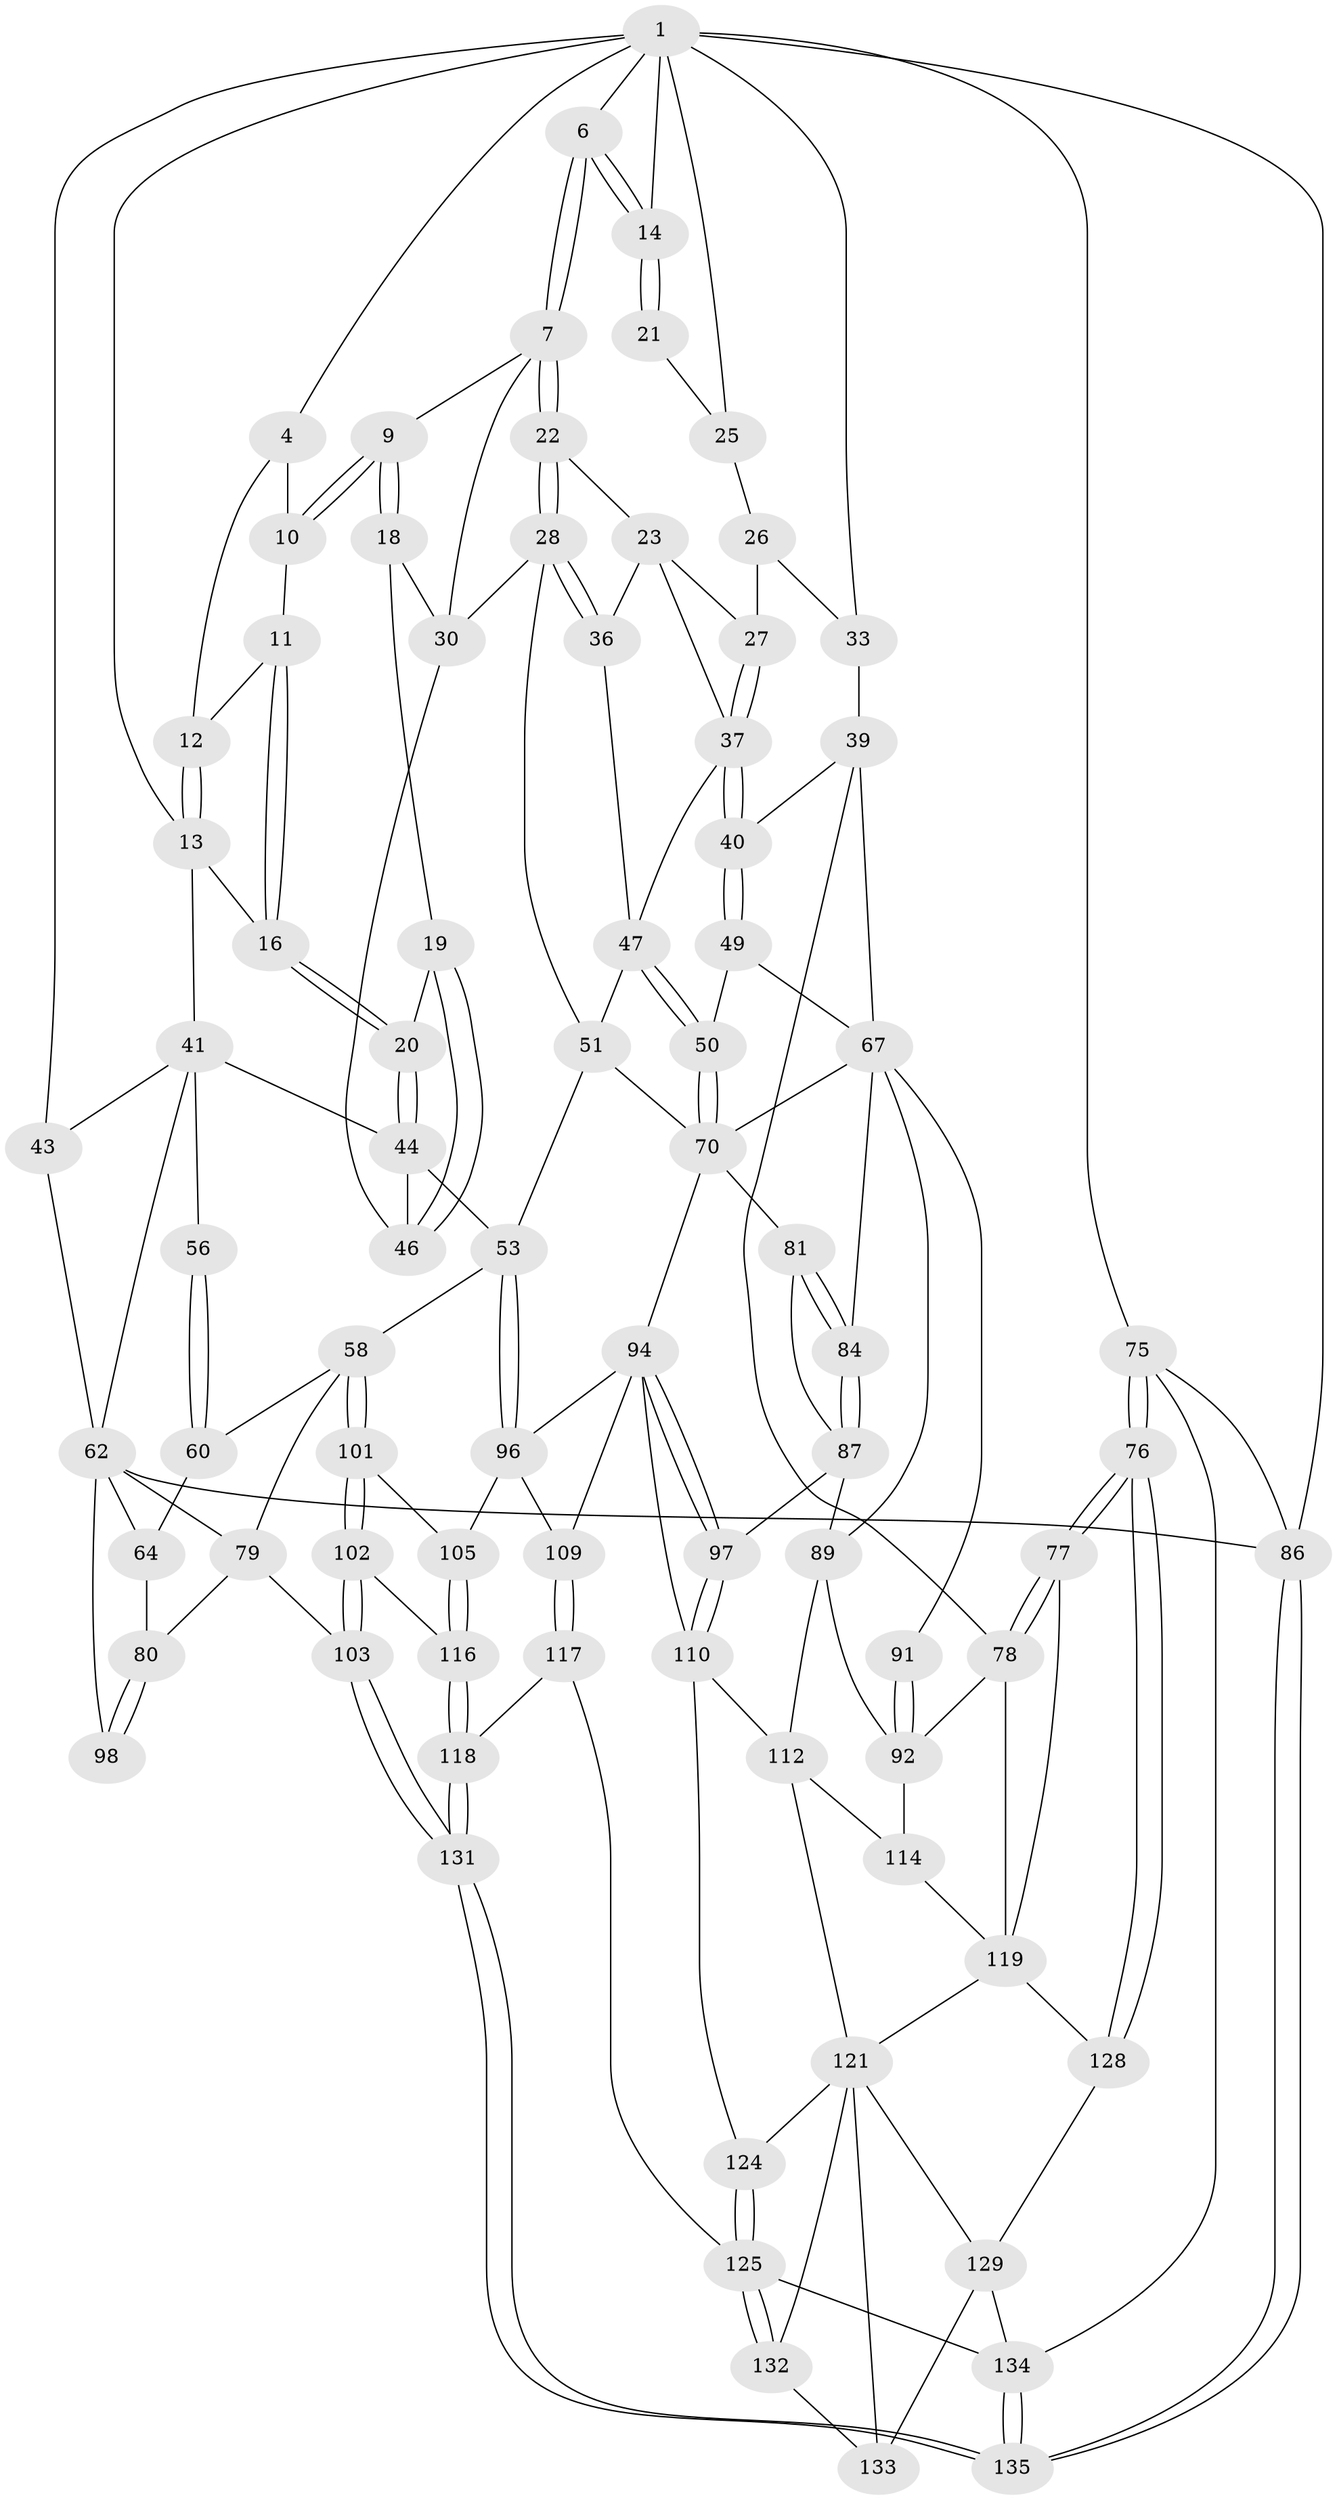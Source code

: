 // original degree distribution, {3: 0.029197080291970802, 5: 0.5255474452554745, 6: 0.22627737226277372, 4: 0.21897810218978103}
// Generated by graph-tools (version 1.1) at 2025/21/03/04/25 18:21:29]
// undirected, 82 vertices, 188 edges
graph export_dot {
graph [start="1"]
  node [color=gray90,style=filled];
  1 [pos="+0.2194004679775725+0",super="+15+2"];
  4 [pos="+0.12006856949262658+0.014915692303192665",super="+5"];
  6 [pos="+0.4679876235166433+0"];
  7 [pos="+0.4822686426037855+0",super="+8"];
  9 [pos="+0.30805485464851073+0.16197912323978064"];
  10 [pos="+0.2228702597378318+0.1489645926804031"];
  11 [pos="+0.19503572776401973+0.1561412468651817"];
  12 [pos="+0.11698263104748911+0.08525361214723157"];
  13 [pos="+0.0788279481678471+0.16197811028109374",super="+17"];
  14 [pos="+1+0"];
  16 [pos="+0.12704162447240117+0.21639738880099482"];
  18 [pos="+0.29483078157744735+0.21451419951743989"];
  19 [pos="+0.2582385054887435+0.25331961033317135"];
  20 [pos="+0.1990149302715824+0.2968758333867466"];
  21 [pos="+0.8266069598440884+0.051420519782597505"];
  22 [pos="+0.5292326420286004+0.04485712011001872"];
  23 [pos="+0.5915400162120137+0.0976500490120693",super="+24+35"];
  25 [pos="+0.847098714252744+0.1952096578715395"];
  26 [pos="+0.8459392772531666+0.1973510610256298"];
  27 [pos="+0.8137416634477077+0.2059510876494738"];
  28 [pos="+0.48696547843742577+0.27582827892189615",super="+29"];
  30 [pos="+0.40478427027431396+0.3071870253978703",super="+32"];
  33 [pos="+1+0.033842196342072",super="+34"];
  36 [pos="+0.5994710779890933+0.33491892687790076"];
  37 [pos="+0.7744094809591434+0.2822440618489552",super="+38"];
  39 [pos="+0.8992171704759315+0.37366530795360753",super="+61"];
  40 [pos="+0.8616010279868209+0.3961584022684715"];
  41 [pos="+0.014745644900919352+0.31412506195244",super="+42+45"];
  43 [pos="+0+0.32561626055771453"];
  44 [pos="+0.19138733456772403+0.34364900129919174",super="+55"];
  46 [pos="+0.31782500507810507+0.3536557512681045"];
  47 [pos="+0.6622127226265653+0.4148692914981301",super="+48"];
  49 [pos="+0.8451112596692072+0.42830755566771134"];
  50 [pos="+0.6819213695990202+0.4367929526723416"];
  51 [pos="+0.46724294097505964+0.4451250393155307",super="+52"];
  53 [pos="+0.39893348915944454+0.5225254980531792",super="+54"];
  56 [pos="+0.09947552725606852+0.44345915309195916"];
  58 [pos="+0.26737572032272483+0.5292823398326486",super="+59"];
  60 [pos="+0.11813634066738873+0.48083095371108936"];
  62 [pos="+0+0.5617991606258341",super="+65+63"];
  64 [pos="+0.06849511945105624+0.5213845596082985"];
  67 [pos="+1+0.5417715873540563",super="+68"];
  70 [pos="+0.6803523722549082+0.4546374682207016",super="+71+74"];
  75 [pos="+1+1"];
  76 [pos="+1+1"];
  77 [pos="+1+0.9488995608785681"];
  78 [pos="+1+0.770603751721777",super="+115"];
  79 [pos="+0.22341603671999913+0.5507852285888132",super="+99"];
  80 [pos="+0.15125572001045368+0.5940340996420747"];
  81 [pos="+0.6652467720801389+0.5481472398301775",super="+82"];
  84 [pos="+0.7229319460385896+0.6342419537521435"];
  86 [pos="+0+1"];
  87 [pos="+0.7247819282953458+0.6556247472870296",super="+88"];
  89 [pos="+0.7997983817382809+0.6556168201938236",super="+90"];
  91 [pos="+0.9137198038851366+0.6462511937698293",super="+106"];
  92 [pos="+0.8981210206877542+0.6846488223438864",super="+107+93"];
  94 [pos="+0.5816149953011781+0.6680446720856721",super="+95"];
  96 [pos="+0.399887367162098+0.5275186938978446",super="+104"];
  97 [pos="+0.5900403017537665+0.6795649067483399"];
  98 [pos="+0.09733501303715109+0.6379591117367737"];
  101 [pos="+0.2631474433192406+0.618358714167893"];
  102 [pos="+0.207138333851381+0.7887785517362206"];
  103 [pos="+0.15944310602755818+0.8142407047429577"];
  105 [pos="+0.3139403380806532+0.7161142170503058"];
  109 [pos="+0.43722112089302273+0.7988529542531215"];
  110 [pos="+0.590215279189997+0.7109367742125395",super="+111"];
  112 [pos="+0.7079562035464754+0.7488052170412018",super="+113"];
  114 [pos="+0.8462247450388424+0.7558832249258974"];
  116 [pos="+0.23094923164187395+0.7843490041506314"];
  117 [pos="+0.427527461951178+0.8244377641901085"];
  118 [pos="+0.4007076532060516+0.8247820647610867"];
  119 [pos="+0.917639193899081+0.820576047495231",super="+120+127"];
  121 [pos="+0.806609094391845+0.8438410828768221",super="+130+122"];
  124 [pos="+0.6167275313580313+0.8452624930737974"];
  125 [pos="+0.5395519523013829+1",super="+126"];
  128 [pos="+0.9106099461286469+0.9315428945182215"];
  129 [pos="+0.9057821369419875+0.934445686691546",super="+136"];
  131 [pos="+0.15984567035676095+0.9790883603700169"];
  132 [pos="+0.7452561497281279+0.9106246753210142"];
  133 [pos="+0.784678901487804+0.9560704755656257"];
  134 [pos="+0.48096350816033967+1",super="+137"];
  135 [pos="+0.12171857877234216+1"];
  1 -- 6;
  1 -- 33;
  1 -- 25;
  1 -- 75;
  1 -- 14;
  1 -- 4;
  1 -- 86;
  1 -- 43;
  1 -- 13;
  4 -- 12;
  4 -- 10;
  6 -- 7;
  6 -- 7;
  6 -- 14;
  6 -- 14;
  7 -- 22;
  7 -- 22;
  7 -- 9;
  7 -- 30;
  9 -- 10;
  9 -- 10;
  9 -- 18;
  9 -- 18;
  10 -- 11;
  11 -- 12;
  11 -- 16;
  11 -- 16;
  12 -- 13;
  12 -- 13;
  13 -- 16;
  13 -- 41;
  14 -- 21;
  14 -- 21;
  16 -- 20;
  16 -- 20;
  18 -- 19;
  18 -- 30;
  19 -- 20;
  19 -- 46;
  19 -- 46;
  20 -- 44;
  20 -- 44;
  21 -- 25;
  22 -- 23;
  22 -- 28;
  22 -- 28;
  23 -- 27;
  23 -- 36;
  23 -- 37;
  25 -- 26;
  26 -- 27;
  26 -- 33;
  27 -- 37;
  27 -- 37;
  28 -- 36;
  28 -- 36;
  28 -- 51;
  28 -- 30;
  30 -- 46;
  33 -- 39 [weight=2];
  36 -- 47;
  37 -- 40;
  37 -- 40;
  37 -- 47;
  39 -- 40;
  39 -- 67;
  39 -- 78;
  40 -- 49;
  40 -- 49;
  41 -- 56 [weight=2];
  41 -- 43;
  41 -- 62;
  41 -- 44;
  43 -- 62;
  44 -- 46;
  44 -- 53;
  47 -- 50;
  47 -- 50;
  47 -- 51;
  49 -- 50;
  49 -- 67;
  50 -- 70;
  50 -- 70;
  51 -- 53;
  51 -- 70;
  53 -- 96;
  53 -- 96;
  53 -- 58;
  56 -- 60;
  56 -- 60;
  58 -- 101;
  58 -- 101;
  58 -- 60;
  58 -- 79;
  60 -- 64;
  62 -- 64;
  62 -- 98 [weight=2];
  62 -- 86;
  62 -- 79;
  64 -- 80;
  67 -- 91 [weight=2];
  67 -- 84;
  67 -- 70;
  67 -- 89;
  70 -- 81 [weight=2];
  70 -- 94;
  75 -- 76;
  75 -- 76;
  75 -- 86;
  75 -- 134;
  76 -- 77;
  76 -- 77;
  76 -- 128;
  76 -- 128;
  77 -- 78;
  77 -- 78;
  77 -- 119;
  78 -- 92;
  78 -- 119;
  79 -- 80;
  79 -- 103;
  80 -- 98;
  80 -- 98;
  81 -- 84;
  81 -- 84;
  81 -- 87;
  84 -- 87;
  84 -- 87;
  86 -- 135;
  86 -- 135;
  87 -- 97;
  87 -- 89;
  89 -- 92;
  89 -- 112;
  91 -- 92 [weight=2];
  91 -- 92;
  92 -- 114;
  94 -- 97;
  94 -- 97;
  94 -- 96;
  94 -- 109;
  94 -- 110;
  96 -- 105;
  96 -- 109;
  97 -- 110;
  97 -- 110;
  101 -- 102;
  101 -- 102;
  101 -- 105;
  102 -- 103;
  102 -- 103;
  102 -- 116;
  103 -- 131;
  103 -- 131;
  105 -- 116;
  105 -- 116;
  109 -- 117;
  109 -- 117;
  110 -- 124;
  110 -- 112;
  112 -- 114;
  112 -- 121;
  114 -- 119;
  116 -- 118;
  116 -- 118;
  117 -- 118;
  117 -- 125;
  118 -- 131;
  118 -- 131;
  119 -- 121;
  119 -- 128;
  121 -- 129;
  121 -- 133;
  121 -- 124;
  121 -- 132;
  124 -- 125;
  124 -- 125;
  125 -- 132;
  125 -- 132;
  125 -- 134;
  128 -- 129;
  129 -- 133;
  129 -- 134;
  131 -- 135;
  131 -- 135;
  132 -- 133;
  134 -- 135;
  134 -- 135;
}
